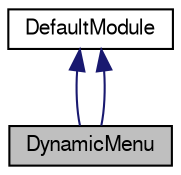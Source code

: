 digraph G
{
  bgcolor="transparent";
  edge [fontname="FreeSans",fontsize="10",labelfontname="FreeSans",labelfontsize="10"];
  node [fontname="FreeSans",fontsize="10",shape=record];
  Node1 [label="DynamicMenu",height=0.2,width=0.4,color="black", fillcolor="grey75", style="filled" fontcolor="black"];
  Node2 -> Node1 [dir=back,color="midnightblue",fontsize="10",style="solid",fontname="FreeSans"];
  Node2 [label="DefaultModule",height=0.2,width=0.4,color="black",URL="$classDefaultModule.html"];
  Node2 -> Node1 [dir=back,color="midnightblue",fontsize="10",style="solid",fontname="FreeSans"];
}
